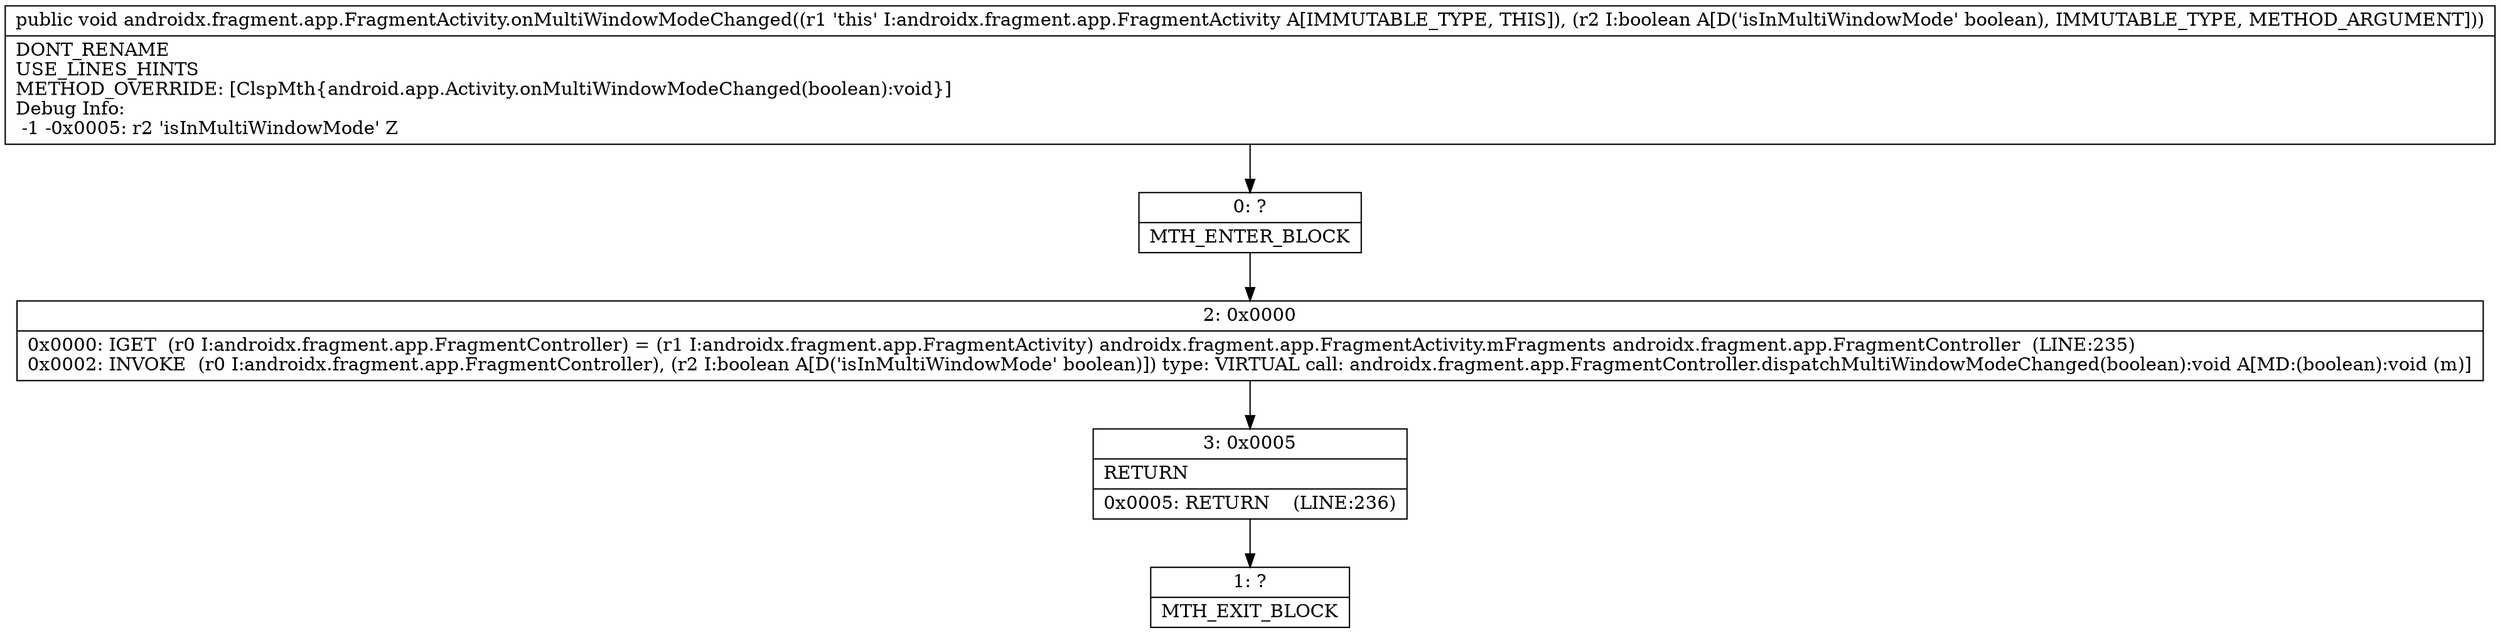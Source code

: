 digraph "CFG forandroidx.fragment.app.FragmentActivity.onMultiWindowModeChanged(Z)V" {
Node_0 [shape=record,label="{0\:\ ?|MTH_ENTER_BLOCK\l}"];
Node_2 [shape=record,label="{2\:\ 0x0000|0x0000: IGET  (r0 I:androidx.fragment.app.FragmentController) = (r1 I:androidx.fragment.app.FragmentActivity) androidx.fragment.app.FragmentActivity.mFragments androidx.fragment.app.FragmentController  (LINE:235)\l0x0002: INVOKE  (r0 I:androidx.fragment.app.FragmentController), (r2 I:boolean A[D('isInMultiWindowMode' boolean)]) type: VIRTUAL call: androidx.fragment.app.FragmentController.dispatchMultiWindowModeChanged(boolean):void A[MD:(boolean):void (m)]\l}"];
Node_3 [shape=record,label="{3\:\ 0x0005|RETURN\l|0x0005: RETURN    (LINE:236)\l}"];
Node_1 [shape=record,label="{1\:\ ?|MTH_EXIT_BLOCK\l}"];
MethodNode[shape=record,label="{public void androidx.fragment.app.FragmentActivity.onMultiWindowModeChanged((r1 'this' I:androidx.fragment.app.FragmentActivity A[IMMUTABLE_TYPE, THIS]), (r2 I:boolean A[D('isInMultiWindowMode' boolean), IMMUTABLE_TYPE, METHOD_ARGUMENT]))  | DONT_RENAME\lUSE_LINES_HINTS\lMETHOD_OVERRIDE: [ClspMth\{android.app.Activity.onMultiWindowModeChanged(boolean):void\}]\lDebug Info:\l  \-1 \-0x0005: r2 'isInMultiWindowMode' Z\l}"];
MethodNode -> Node_0;Node_0 -> Node_2;
Node_2 -> Node_3;
Node_3 -> Node_1;
}

